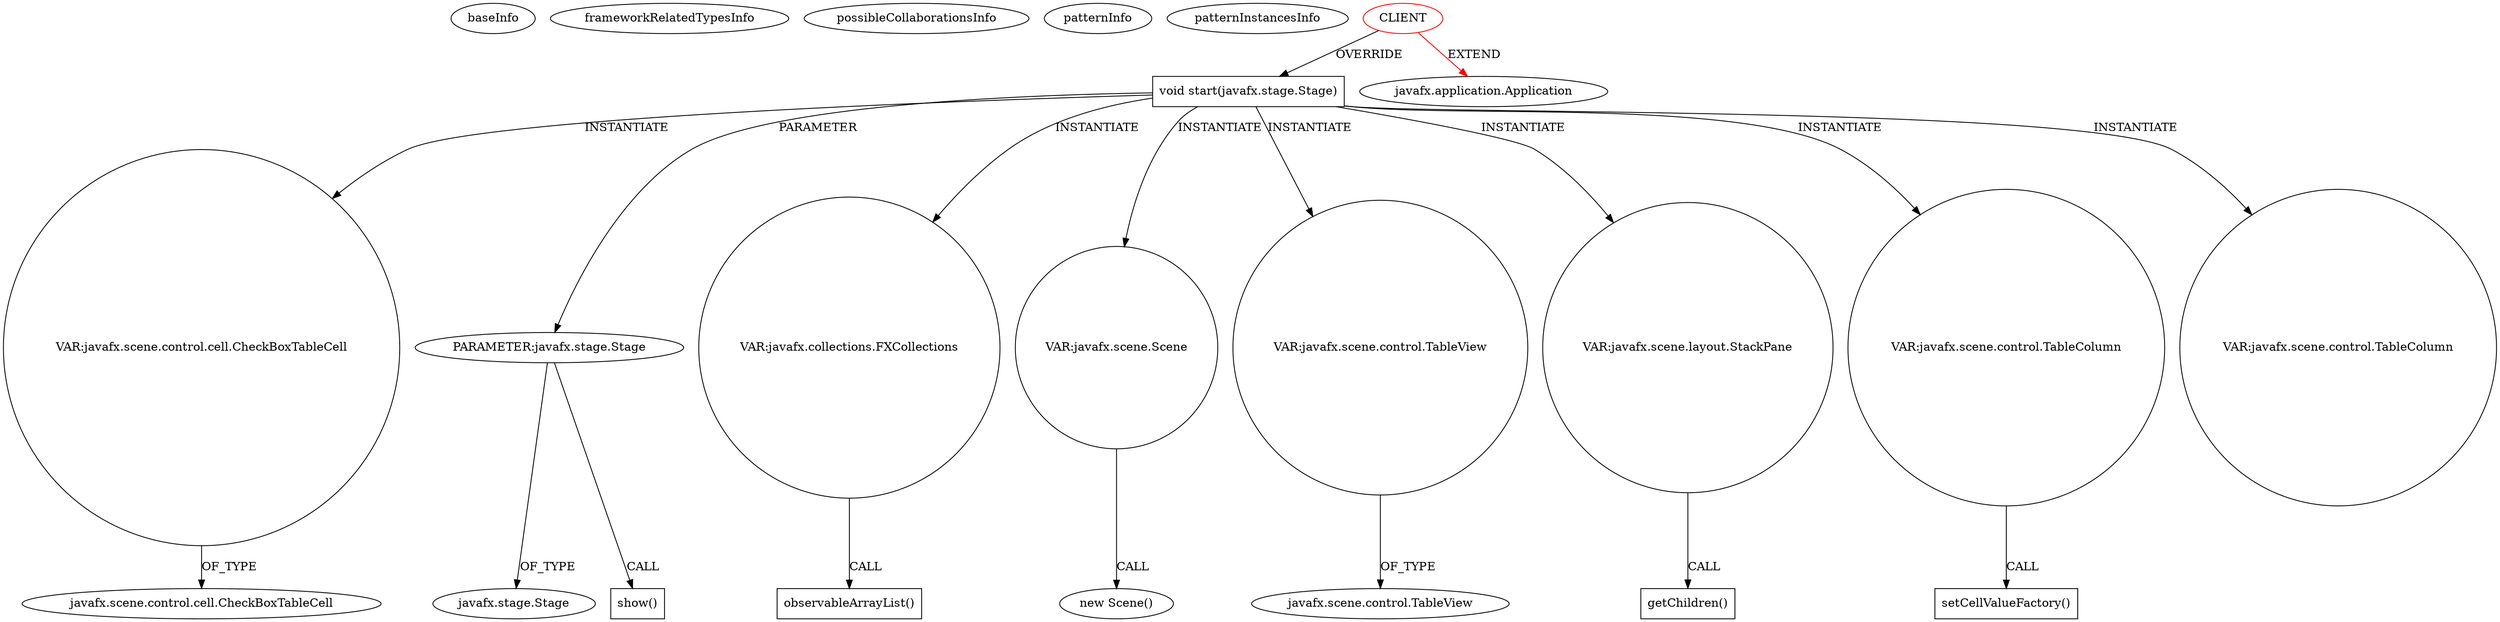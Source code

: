 digraph {
baseInfo[graphId=4156,category="pattern",isAnonymous=false,possibleRelation=false]
frameworkRelatedTypesInfo[0="javafx.application.Application"]
possibleCollaborationsInfo[]
patternInfo[frequency=2.0,patternRootClient=0]
patternInstancesInfo[0="guigarage-mastering-javafx-controls~/guigarage-mastering-javafx-controls/mastering-javafx-controls-master/src/main/java/com/guigarage/chapter6/TableDemo6.java~TableDemo6~2888",1="ranganathankm-blog~/ranganathankm-blog/blog-master/javafx-sample-tableview/src/main/java/com/blogspot/javanbswing/javafx/table/TableViewSample.java~TableViewSample~3991"]
35[label="javafx.scene.control.cell.CheckBoxTableCell",vertexType="FRAMEWORK_CLASS_TYPE",isFrameworkType=false]
33[label="VAR:javafx.scene.control.cell.CheckBoxTableCell",vertexType="VARIABLE_EXPRESION",isFrameworkType=false,shape=circle]
2[label="void start(javafx.stage.Stage)",vertexType="OVERRIDING_METHOD_DECLARATION",isFrameworkType=false,shape=box]
0[label="CLIENT",vertexType="ROOT_CLIENT_CLASS_DECLARATION",isFrameworkType=false,color=red]
3[label="PARAMETER:javafx.stage.Stage",vertexType="PARAMETER_DECLARATION",isFrameworkType=false]
5[label="VAR:javafx.collections.FXCollections",vertexType="VARIABLE_EXPRESION",isFrameworkType=false,shape=circle]
6[label="observableArrayList()",vertexType="INSIDE_CALL",isFrameworkType=false,shape=box]
4[label="javafx.stage.Stage",vertexType="FRAMEWORK_CLASS_TYPE",isFrameworkType=false]
61[label="show()",vertexType="INSIDE_CALL",isFrameworkType=false,shape=box]
1[label="javafx.application.Application",vertexType="FRAMEWORK_CLASS_TYPE",isFrameworkType=false]
49[label="VAR:javafx.scene.Scene",vertexType="VARIABLE_EXPRESION",isFrameworkType=false,shape=circle]
48[label="new Scene()",vertexType="CONSTRUCTOR_CALL",isFrameworkType=false]
9[label="VAR:javafx.scene.control.TableView",vertexType="VARIABLE_EXPRESION",isFrameworkType=false,shape=circle]
10[label="javafx.scene.control.TableView",vertexType="FRAMEWORK_CLASS_TYPE",isFrameworkType=false]
44[label="VAR:javafx.scene.layout.StackPane",vertexType="VARIABLE_EXPRESION",isFrameworkType=false,shape=circle]
47[label="getChildren()",vertexType="INSIDE_CALL",isFrameworkType=false,shape=box]
20[label="VAR:javafx.scene.control.TableColumn",vertexType="VARIABLE_EXPRESION",isFrameworkType=false,shape=circle]
28[label="setCellValueFactory()",vertexType="INSIDE_CALL",isFrameworkType=false,shape=box]
17[label="VAR:javafx.scene.control.TableColumn",vertexType="VARIABLE_EXPRESION",isFrameworkType=false,shape=circle]
33->35[label="OF_TYPE"]
0->1[label="EXTEND",color=red]
49->48[label="CALL"]
2->5[label="INSTANTIATE"]
2->33[label="INSTANTIATE"]
20->28[label="CALL"]
2->44[label="INSTANTIATE"]
2->9[label="INSTANTIATE"]
9->10[label="OF_TYPE"]
0->2[label="OVERRIDE"]
44->47[label="CALL"]
2->20[label="INSTANTIATE"]
2->3[label="PARAMETER"]
3->61[label="CALL"]
5->6[label="CALL"]
2->17[label="INSTANTIATE"]
2->49[label="INSTANTIATE"]
3->4[label="OF_TYPE"]
}
